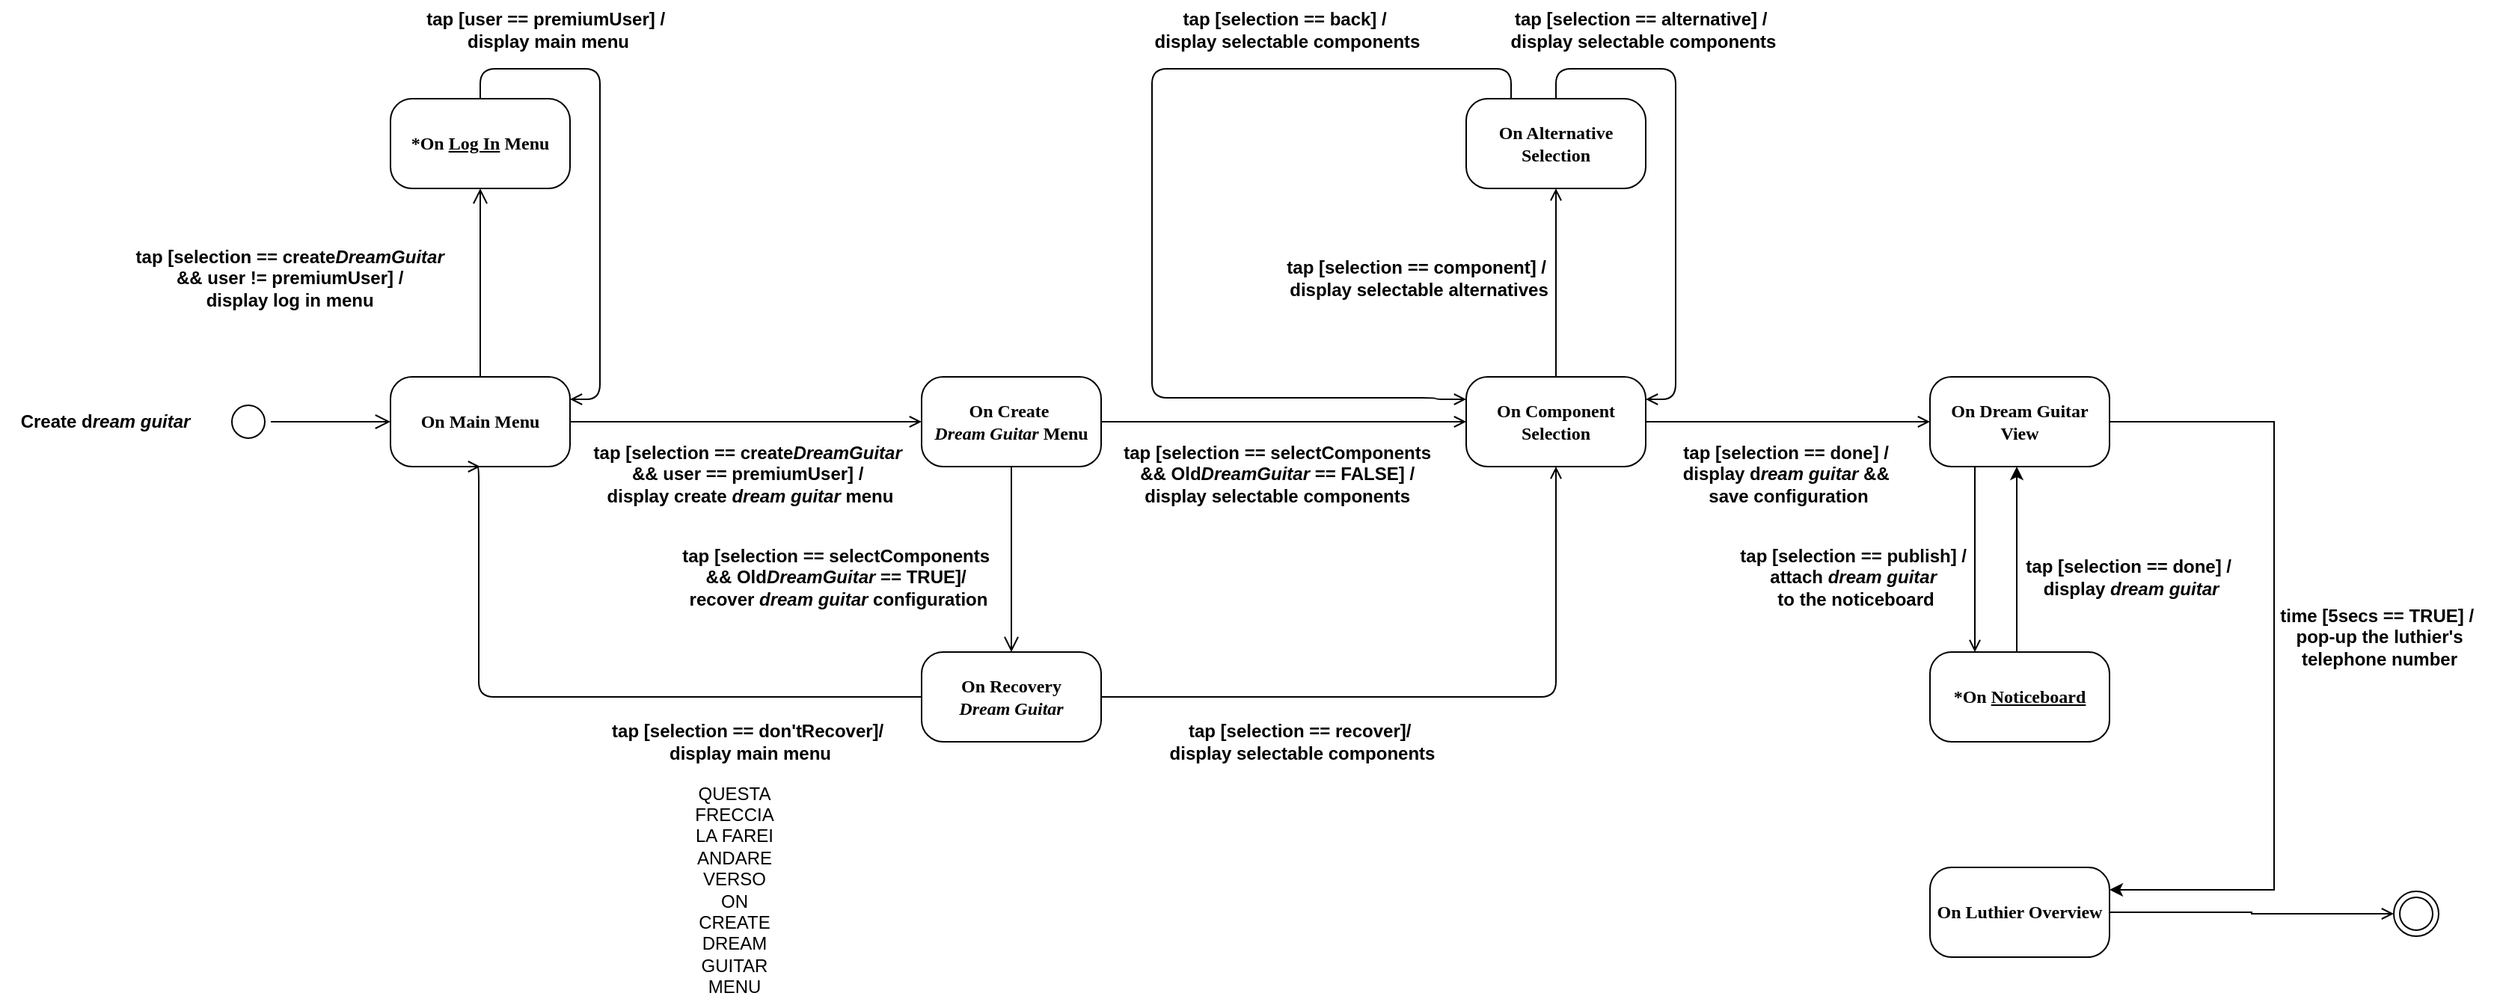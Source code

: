 <mxfile version="25.0.1">
  <diagram name="Page-1" id="58cdce13-f638-feb5-8d6f-7d28b1aa9fa0">
    <mxGraphModel dx="1032" dy="539" grid="1" gridSize="10" guides="1" tooltips="1" connect="1" arrows="1" fold="1" page="1" pageScale="1" pageWidth="1700" pageHeight="1100" background="none" math="0" shadow="0">
      <root>
        <mxCell id="0" />
        <mxCell id="1" parent="0" />
        <mxCell id="382b91b5511bd0f7-1" value="" style="ellipse;html=1;shape=startState;rounded=1;shadow=0;comic=0;labelBackgroundColor=none;fontFamily=Verdana;fontSize=12;align=center;direction=south;" parent="1" vertex="1">
          <mxGeometry x="181" y="321" width="30" height="30" as="geometry" />
        </mxCell>
        <mxCell id="5QsQOhjldrLPA7mB9u9R-50" style="edgeStyle=orthogonalEdgeStyle;rounded=0;orthogonalLoop=1;jettySize=auto;html=1;exitX=1;exitY=0.5;exitDx=0;exitDy=0;entryX=0;entryY=0.5;entryDx=0;entryDy=0;endArrow=open;endFill=0;" parent="1" source="382b91b5511bd0f7-6" target="5QsQOhjldrLPA7mB9u9R-49" edge="1">
          <mxGeometry relative="1" as="geometry" />
        </mxCell>
        <mxCell id="382b91b5511bd0f7-6" value="&lt;b&gt;On Main Menu&lt;/b&gt;" style="rounded=1;whiteSpace=wrap;html=1;arcSize=24;shadow=0;comic=0;labelBackgroundColor=none;fontFamily=Verdana;fontSize=12;align=center;" parent="1" vertex="1">
          <mxGeometry x="291" y="306" width="120" height="60" as="geometry" />
        </mxCell>
        <mxCell id="2a3bc250acf0617d-9" style="edgeStyle=orthogonalEdgeStyle;html=1;labelBackgroundColor=none;endArrow=open;endSize=8;fontFamily=Verdana;fontSize=12;align=left;fontColor=default;" parent="1" source="382b91b5511bd0f7-1" target="382b91b5511bd0f7-6" edge="1">
          <mxGeometry relative="1" as="geometry" />
        </mxCell>
        <mxCell id="5QsQOhjldrLPA7mB9u9R-30" style="edgeStyle=orthogonalEdgeStyle;rounded=1;orthogonalLoop=1;jettySize=auto;html=1;entryX=0.5;entryY=1;entryDx=0;entryDy=0;curved=0;endArrow=open;endFill=0;" parent="1" source="5QsQOhjldrLPA7mB9u9R-1" target="5QsQOhjldrLPA7mB9u9R-6" edge="1">
          <mxGeometry relative="1" as="geometry" />
        </mxCell>
        <mxCell id="5QsQOhjldrLPA7mB9u9R-54" style="edgeStyle=orthogonalEdgeStyle;rounded=1;orthogonalLoop=1;jettySize=auto;html=1;exitX=0;exitY=0.5;exitDx=0;exitDy=0;entryX=0.5;entryY=1;entryDx=0;entryDy=0;curved=0;endArrow=open;endFill=0;" parent="1" source="5QsQOhjldrLPA7mB9u9R-1" target="382b91b5511bd0f7-6" edge="1">
          <mxGeometry relative="1" as="geometry">
            <mxPoint x="640" y="520" as="targetPoint" />
            <Array as="points">
              <mxPoint x="350" y="520" />
              <mxPoint x="350" y="366" />
            </Array>
          </mxGeometry>
        </mxCell>
        <mxCell id="5QsQOhjldrLPA7mB9u9R-1" value="&lt;b&gt;On Recovery&lt;/b&gt;&lt;div&gt;&lt;b&gt;&lt;i&gt;Dream Guitar&lt;/i&gt;&lt;/b&gt;&lt;/div&gt;" style="rounded=1;whiteSpace=wrap;html=1;arcSize=24;shadow=0;comic=0;labelBackgroundColor=none;fontFamily=Verdana;fontSize=12;align=center;" parent="1" vertex="1">
          <mxGeometry x="646" y="490" width="120" height="60" as="geometry" />
        </mxCell>
        <mxCell id="5QsQOhjldrLPA7mB9u9R-2" style="edgeStyle=orthogonalEdgeStyle;html=1;labelBackgroundColor=none;endArrow=open;endSize=8;fontFamily=Verdana;fontSize=12;align=left;fontColor=default;exitX=0.5;exitY=1;exitDx=0;exitDy=0;" parent="1" source="5QsQOhjldrLPA7mB9u9R-49" target="5QsQOhjldrLPA7mB9u9R-1" edge="1">
          <mxGeometry relative="1" as="geometry">
            <mxPoint x="411" y="336" as="sourcePoint" />
          </mxGeometry>
        </mxCell>
        <mxCell id="5QsQOhjldrLPA7mB9u9R-3" value="&lt;b&gt;Create d&lt;i style=&quot;&quot;&gt;ream guitar&lt;/i&gt;&lt;/b&gt;" style="text;html=1;align=center;verticalAlign=middle;resizable=0;points=[];autosize=1;strokeColor=none;fillColor=none;labelBackgroundColor=none;" parent="1" vertex="1">
          <mxGeometry x="30" y="321" width="140" height="30" as="geometry" />
        </mxCell>
        <mxCell id="5QsQOhjldrLPA7mB9u9R-44" style="edgeStyle=orthogonalEdgeStyle;rounded=1;orthogonalLoop=1;jettySize=auto;html=1;entryX=1;entryY=0.25;entryDx=0;entryDy=0;exitX=0.5;exitY=0;exitDx=0;exitDy=0;curved=0;endArrow=open;endFill=0;" parent="1" source="5QsQOhjldrLPA7mB9u9R-4" target="382b91b5511bd0f7-6" edge="1">
          <mxGeometry relative="1" as="geometry">
            <Array as="points">
              <mxPoint x="351" y="100" />
              <mxPoint x="431" y="100" />
              <mxPoint x="431" y="321" />
            </Array>
          </mxGeometry>
        </mxCell>
        <mxCell id="5QsQOhjldrLPA7mB9u9R-4" value="&lt;b&gt;*On &lt;u&gt;Log In&lt;/u&gt; Menu&lt;/b&gt;" style="rounded=1;whiteSpace=wrap;html=1;arcSize=24;shadow=0;comic=0;labelBackgroundColor=none;fontFamily=Verdana;fontSize=12;align=center;" parent="1" vertex="1">
          <mxGeometry x="291" y="120" width="120" height="60" as="geometry" />
        </mxCell>
        <mxCell id="5QsQOhjldrLPA7mB9u9R-5" style="edgeStyle=orthogonalEdgeStyle;html=1;labelBackgroundColor=none;endArrow=open;endSize=8;fontFamily=Verdana;fontSize=12;align=left;fontColor=default;entryX=0.5;entryY=1;entryDx=0;entryDy=0;exitX=0.5;exitY=0;exitDx=0;exitDy=0;" parent="1" source="382b91b5511bd0f7-6" target="5QsQOhjldrLPA7mB9u9R-4" edge="1">
          <mxGeometry relative="1" as="geometry">
            <mxPoint x="421" y="346" as="sourcePoint" />
            <mxPoint x="501" y="346" as="targetPoint" />
          </mxGeometry>
        </mxCell>
        <mxCell id="5QsQOhjldrLPA7mB9u9R-24" style="edgeStyle=orthogonalEdgeStyle;rounded=0;orthogonalLoop=1;jettySize=auto;html=1;entryX=0.5;entryY=1;entryDx=0;entryDy=0;endArrow=open;endFill=0;labelBackgroundColor=none;fontColor=default;" parent="1" source="5QsQOhjldrLPA7mB9u9R-6" target="5QsQOhjldrLPA7mB9u9R-8" edge="1">
          <mxGeometry relative="1" as="geometry" />
        </mxCell>
        <mxCell id="5QsQOhjldrLPA7mB9u9R-27" style="edgeStyle=orthogonalEdgeStyle;rounded=0;orthogonalLoop=1;jettySize=auto;html=1;exitX=1;exitY=0.5;exitDx=0;exitDy=0;entryX=0;entryY=0.5;entryDx=0;entryDy=0;endArrow=open;endFill=0;labelBackgroundColor=none;fontColor=default;" parent="1" source="5QsQOhjldrLPA7mB9u9R-6" target="5QsQOhjldrLPA7mB9u9R-15" edge="1">
          <mxGeometry relative="1" as="geometry" />
        </mxCell>
        <mxCell id="5QsQOhjldrLPA7mB9u9R-6" value="&lt;b&gt;On Component Selection&lt;/b&gt;" style="rounded=1;whiteSpace=wrap;html=1;arcSize=24;shadow=0;comic=0;labelBackgroundColor=none;fontFamily=Verdana;fontSize=12;align=center;" parent="1" vertex="1">
          <mxGeometry x="1010" y="306" width="120" height="60" as="geometry" />
        </mxCell>
        <mxCell id="5QsQOhjldrLPA7mB9u9R-36" style="edgeStyle=orthogonalEdgeStyle;rounded=1;orthogonalLoop=1;jettySize=auto;html=1;exitX=0.5;exitY=0;exitDx=0;exitDy=0;entryX=1;entryY=0.25;entryDx=0;entryDy=0;curved=0;endArrow=open;endFill=0;" parent="1" source="5QsQOhjldrLPA7mB9u9R-8" target="5QsQOhjldrLPA7mB9u9R-6" edge="1">
          <mxGeometry relative="1" as="geometry">
            <Array as="points">
              <mxPoint x="1070" y="100" />
              <mxPoint x="1150" y="100" />
              <mxPoint x="1150" y="321" />
            </Array>
          </mxGeometry>
        </mxCell>
        <mxCell id="5QsQOhjldrLPA7mB9u9R-56" style="edgeStyle=orthogonalEdgeStyle;rounded=1;orthogonalLoop=1;jettySize=auto;html=1;exitX=0.25;exitY=0;exitDx=0;exitDy=0;entryX=0;entryY=0.25;entryDx=0;entryDy=0;endArrow=open;endFill=0;curved=0;" parent="1" source="5QsQOhjldrLPA7mB9u9R-8" target="5QsQOhjldrLPA7mB9u9R-6" edge="1">
          <mxGeometry relative="1" as="geometry">
            <Array as="points">
              <mxPoint x="1040" y="100" />
              <mxPoint x="800" y="100" />
              <mxPoint x="800" y="320" />
              <mxPoint x="990" y="320" />
            </Array>
          </mxGeometry>
        </mxCell>
        <mxCell id="5QsQOhjldrLPA7mB9u9R-8" value="&lt;b&gt;On Alternative Selection&lt;/b&gt;" style="rounded=1;whiteSpace=wrap;html=1;arcSize=24;shadow=0;comic=0;labelBackgroundColor=none;fontFamily=Verdana;fontSize=12;align=center;" parent="1" vertex="1">
          <mxGeometry x="1010" y="120" width="120" height="60" as="geometry" />
        </mxCell>
        <mxCell id="5QsQOhjldrLPA7mB9u9R-58" style="edgeStyle=orthogonalEdgeStyle;rounded=0;orthogonalLoop=1;jettySize=auto;html=1;exitX=0.5;exitY=1;exitDx=0;exitDy=0;entryX=0.5;entryY=0;entryDx=0;entryDy=0;endArrow=open;endFill=0;" parent="1" edge="1">
          <mxGeometry relative="1" as="geometry">
            <mxPoint x="1350" y="366" as="sourcePoint" />
            <mxPoint x="1350" y="490" as="targetPoint" />
          </mxGeometry>
        </mxCell>
        <mxCell id="5QsQOhjldrLPA7mB9u9R-59" style="edgeStyle=orthogonalEdgeStyle;rounded=0;orthogonalLoop=1;jettySize=auto;html=1;exitX=1;exitY=0.5;exitDx=0;exitDy=0;entryX=1;entryY=0.25;entryDx=0;entryDy=0;" parent="1" source="5QsQOhjldrLPA7mB9u9R-15" target="5QsQOhjldrLPA7mB9u9R-20" edge="1">
          <mxGeometry relative="1" as="geometry">
            <Array as="points">
              <mxPoint x="1550" y="336" />
              <mxPoint x="1550" y="649" />
            </Array>
          </mxGeometry>
        </mxCell>
        <mxCell id="5QsQOhjldrLPA7mB9u9R-15" value="&lt;b&gt;On Dream Guitar View&lt;/b&gt;" style="rounded=1;whiteSpace=wrap;html=1;arcSize=24;shadow=0;comic=0;labelBackgroundColor=none;fontFamily=Verdana;fontSize=12;align=center;" parent="1" vertex="1">
          <mxGeometry x="1320" y="306" width="120" height="60" as="geometry" />
        </mxCell>
        <mxCell id="5QsQOhjldrLPA7mB9u9R-61" style="edgeStyle=orthogonalEdgeStyle;rounded=0;orthogonalLoop=1;jettySize=auto;html=1;exitX=0.75;exitY=0;exitDx=0;exitDy=0;entryX=0.75;entryY=1;entryDx=0;entryDy=0;" parent="1" edge="1">
          <mxGeometry relative="1" as="geometry">
            <mxPoint x="1378" y="490" as="sourcePoint" />
            <mxPoint x="1378" y="366" as="targetPoint" />
          </mxGeometry>
        </mxCell>
        <mxCell id="5QsQOhjldrLPA7mB9u9R-18" value="&lt;b&gt;*On &lt;u&gt;Noticeboard&lt;/u&gt;&lt;/b&gt;" style="rounded=1;whiteSpace=wrap;html=1;arcSize=24;shadow=0;comic=0;labelBackgroundColor=none;fontFamily=Verdana;fontSize=12;align=center;" parent="1" vertex="1">
          <mxGeometry x="1320" y="490" width="120" height="60" as="geometry" />
        </mxCell>
        <mxCell id="5QsQOhjldrLPA7mB9u9R-20" value="&lt;b&gt;On Luthier Overview&lt;/b&gt;" style="rounded=1;whiteSpace=wrap;html=1;arcSize=24;shadow=0;comic=0;labelBackgroundColor=none;fontFamily=Verdana;fontSize=12;align=center;" parent="1" vertex="1">
          <mxGeometry x="1320" y="634" width="120" height="60" as="geometry" />
        </mxCell>
        <mxCell id="5QsQOhjldrLPA7mB9u9R-28" value="" style="ellipse;html=1;shape=endState;labelBackgroundColor=none;" parent="1" vertex="1">
          <mxGeometry x="1630" y="650" width="30" height="30" as="geometry" />
        </mxCell>
        <mxCell id="5QsQOhjldrLPA7mB9u9R-29" style="edgeStyle=orthogonalEdgeStyle;rounded=0;orthogonalLoop=1;jettySize=auto;html=1;endArrow=open;endFill=0;exitX=1;exitY=0.5;exitDx=0;exitDy=0;labelBackgroundColor=none;fontColor=default;" parent="1" source="5QsQOhjldrLPA7mB9u9R-20" target="5QsQOhjldrLPA7mB9u9R-28" edge="1">
          <mxGeometry relative="1" as="geometry">
            <mxPoint x="1440" y="665" as="sourcePoint" />
            <mxPoint x="1251" y="665" as="targetPoint" />
          </mxGeometry>
        </mxCell>
        <mxCell id="5QsQOhjldrLPA7mB9u9R-33" value="&lt;b&gt;tap [selection == create&lt;i&gt;DreamGuitar&lt;/i&gt;&amp;nbsp;&lt;/b&gt;&lt;div&gt;&lt;b&gt;&amp;amp;&amp;amp;&amp;nbsp;&lt;/b&gt;&lt;b style=&quot;background-color: initial;&quot;&gt;user == premiumUser] &lt;/b&gt;&lt;b style=&quot;background-color: initial;&quot;&gt;/&amp;nbsp;&lt;/b&gt;&lt;div&gt;&lt;div&gt;&lt;b&gt;display create &lt;i&gt;dream guitar&lt;/i&gt; menu&lt;/b&gt;&lt;/div&gt;&lt;/div&gt;&lt;/div&gt;" style="text;html=1;align=center;verticalAlign=middle;resizable=0;points=[];autosize=1;strokeColor=none;fillColor=none;" parent="1" vertex="1">
          <mxGeometry x="416" y="341" width="230" height="60" as="geometry" />
        </mxCell>
        <mxCell id="5QsQOhjldrLPA7mB9u9R-34" value="&lt;b&gt;tap [selection == component] /&amp;nbsp;&lt;/b&gt;&lt;div&gt;&lt;b&gt;display&amp;nbsp;&lt;/b&gt;&lt;span style=&quot;background-color: initial;&quot;&gt;&lt;b&gt;selectable&amp;nbsp;&lt;/b&gt;&lt;/span&gt;&lt;b style=&quot;background-color: initial;&quot;&gt;alternatives&lt;/b&gt;&lt;/div&gt;" style="text;html=1;align=center;verticalAlign=middle;resizable=0;points=[];autosize=1;strokeColor=none;fillColor=none;" parent="1" vertex="1">
          <mxGeometry x="878" y="220" width="200" height="40" as="geometry" />
        </mxCell>
        <mxCell id="5QsQOhjldrLPA7mB9u9R-35" value="&lt;b&gt;tap [selection == alternative] /&amp;nbsp;&lt;/b&gt;&lt;div&gt;&lt;b&gt;display&amp;nbsp;&lt;/b&gt;&lt;span style=&quot;background-color: initial;&quot;&gt;&lt;b&gt;selectable&amp;nbsp;&lt;/b&gt;&lt;/span&gt;&lt;b style=&quot;background-color: initial;&quot;&gt;components&lt;/b&gt;&lt;/div&gt;" style="text;html=1;align=center;verticalAlign=middle;resizable=0;points=[];autosize=1;strokeColor=none;fillColor=none;" parent="1" vertex="1">
          <mxGeometry x="1028" y="54" width="200" height="40" as="geometry" />
        </mxCell>
        <mxCell id="5QsQOhjldrLPA7mB9u9R-37" value="&lt;b&gt;tap [selection == done] /&amp;nbsp;&lt;/b&gt;&lt;div&gt;&lt;b&gt;display d&lt;i&gt;ream guitar &lt;/i&gt;&amp;amp;&amp;amp;&amp;nbsp;&lt;/b&gt;&lt;/div&gt;&lt;div&gt;&lt;b&gt;save configuration&lt;/b&gt;&lt;/div&gt;" style="text;html=1;align=center;verticalAlign=middle;resizable=0;points=[];autosize=1;strokeColor=none;fillColor=none;" parent="1" vertex="1">
          <mxGeometry x="1145" y="341" width="160" height="60" as="geometry" />
        </mxCell>
        <mxCell id="5QsQOhjldrLPA7mB9u9R-38" value="&lt;b&gt;tap [selection == publish] /&amp;nbsp;&lt;/b&gt;&lt;div&gt;&lt;b&gt;attach&amp;nbsp;&lt;i&gt;dream guitar&amp;nbsp;&lt;/i&gt;&lt;/b&gt;&lt;/div&gt;&lt;div&gt;&lt;b&gt;to the noticeboard&lt;/b&gt;&lt;/div&gt;" style="text;html=1;align=center;verticalAlign=middle;resizable=0;points=[];autosize=1;strokeColor=none;fillColor=none;" parent="1" vertex="1">
          <mxGeometry x="1180" y="410" width="180" height="60" as="geometry" />
        </mxCell>
        <mxCell id="5QsQOhjldrLPA7mB9u9R-41" value="&lt;b&gt;tap [selection == done] /&amp;nbsp;&lt;/b&gt;&lt;div&gt;&lt;b&gt;display &lt;i&gt;dream guitar&lt;/i&gt;&lt;/b&gt;&lt;/div&gt;" style="text;html=1;align=center;verticalAlign=middle;resizable=0;points=[];autosize=1;strokeColor=none;fillColor=none;" parent="1" vertex="1">
          <mxGeometry x="1374" y="420" width="160" height="40" as="geometry" />
        </mxCell>
        <mxCell id="5QsQOhjldrLPA7mB9u9R-45" value="&lt;b&gt;tap [user == premiumUser] /&amp;nbsp;&lt;/b&gt;&lt;div&gt;&lt;b&gt;display main menu&lt;/b&gt;&lt;/div&gt;" style="text;html=1;align=center;verticalAlign=middle;resizable=0;points=[];autosize=1;strokeColor=none;fillColor=none;" parent="1" vertex="1">
          <mxGeometry x="301" y="54" width="190" height="40" as="geometry" />
        </mxCell>
        <mxCell id="5QsQOhjldrLPA7mB9u9R-47" value="&lt;b&gt;tap [&lt;/b&gt;&lt;b&gt;selection == selectComponents&amp;nbsp;&lt;br&gt;&lt;/b&gt;&lt;b style=&quot;background-color: initial;&quot;&gt;&amp;amp;&amp;amp;&amp;nbsp;&lt;/b&gt;&lt;b style=&quot;background-color: initial;&quot;&gt;Old&lt;i&gt;DreamGuitar&amp;nbsp;&lt;/i&gt;== TRUE&lt;/b&gt;&lt;b&gt;]&lt;/b&gt;&lt;b style=&quot;background-color: initial;&quot;&gt;/&amp;nbsp;&lt;/b&gt;&lt;div&gt;&lt;b&gt;recover &lt;i&gt;dream guitar &lt;/i&gt;configuration&lt;/b&gt;&lt;/div&gt;" style="text;html=1;align=center;verticalAlign=middle;resizable=0;points=[];autosize=1;strokeColor=none;fillColor=none;" parent="1" vertex="1">
          <mxGeometry x="475" y="410" width="230" height="60" as="geometry" />
        </mxCell>
        <mxCell id="5QsQOhjldrLPA7mB9u9R-48" value="&lt;b&gt;tap [selection == create&lt;i&gt;DreamGuitar&lt;/i&gt;&amp;nbsp;&lt;/b&gt;&lt;div&gt;&lt;b&gt;&amp;amp;&amp;amp;&amp;nbsp;&lt;/b&gt;&lt;b style=&quot;background-color: initial;&quot;&gt;user != premiumUser] &lt;/b&gt;&lt;b style=&quot;background-color: initial;&quot;&gt;/&amp;nbsp;&lt;/b&gt;&lt;div&gt;&lt;div&gt;&lt;b style=&quot;background-color: initial;&quot;&gt;display log in menu&lt;/b&gt;&lt;b style=&quot;background-color: initial;&quot;&gt;&amp;nbsp;&lt;/b&gt;&lt;/div&gt;&lt;/div&gt;&lt;/div&gt;" style="text;html=1;align=center;verticalAlign=middle;resizable=0;points=[];autosize=1;strokeColor=none;fillColor=none;" parent="1" vertex="1">
          <mxGeometry x="110" y="210" width="230" height="60" as="geometry" />
        </mxCell>
        <mxCell id="5QsQOhjldrLPA7mB9u9R-51" style="edgeStyle=orthogonalEdgeStyle;rounded=0;orthogonalLoop=1;jettySize=auto;html=1;exitX=1;exitY=0.5;exitDx=0;exitDy=0;entryX=0;entryY=0.5;entryDx=0;entryDy=0;endArrow=open;endFill=0;" parent="1" source="5QsQOhjldrLPA7mB9u9R-49" target="5QsQOhjldrLPA7mB9u9R-6" edge="1">
          <mxGeometry relative="1" as="geometry" />
        </mxCell>
        <mxCell id="5QsQOhjldrLPA7mB9u9R-49" value="&lt;b&gt;On Create&amp;nbsp;&lt;/b&gt;&lt;div&gt;&lt;b&gt;&lt;i&gt;Dream Guitar &lt;/i&gt;Menu&lt;/b&gt;&lt;/div&gt;" style="rounded=1;whiteSpace=wrap;html=1;arcSize=24;shadow=0;comic=0;labelBackgroundColor=none;fontFamily=Verdana;fontSize=12;align=center;" parent="1" vertex="1">
          <mxGeometry x="646" y="306" width="120" height="60" as="geometry" />
        </mxCell>
        <mxCell id="5QsQOhjldrLPA7mB9u9R-52" value="&lt;b&gt;tap [&lt;/b&gt;&lt;b&gt;selection == selectComponents&amp;nbsp;&lt;br&gt;&lt;/b&gt;&lt;b style=&quot;background-color: initial;&quot;&gt;&amp;amp;&amp;amp;&amp;nbsp;&lt;/b&gt;&lt;b style=&quot;background-color: initial;&quot;&gt;Old&lt;i&gt;DreamGuitar &lt;/i&gt;== FALSE&lt;/b&gt;&lt;b style=&quot;background-color: initial;&quot;&gt;] &lt;/b&gt;&lt;b style=&quot;background-color: initial;&quot;&gt;/&amp;nbsp;&lt;/b&gt;&lt;div&gt;&lt;div&gt;&lt;div&gt;&lt;b&gt;display&amp;nbsp;&lt;/b&gt;&lt;span style=&quot;background-color: initial;&quot;&gt;&lt;b&gt;selectable&amp;nbsp;&lt;/b&gt;&lt;/span&gt;&lt;b style=&quot;background-color: initial;&quot;&gt;components&amp;nbsp;&lt;/b&gt;&lt;/div&gt;&lt;/div&gt;&lt;/div&gt;" style="text;html=1;align=center;verticalAlign=middle;resizable=0;points=[];autosize=1;strokeColor=none;fillColor=none;" parent="1" vertex="1">
          <mxGeometry x="770" y="341" width="230" height="60" as="geometry" />
        </mxCell>
        <mxCell id="5QsQOhjldrLPA7mB9u9R-53" value="&lt;b&gt;tap [&lt;/b&gt;&lt;b&gt;selection == recover&lt;/b&gt;&lt;b&gt;]&lt;/b&gt;&lt;b style=&quot;background-color: initial;&quot;&gt;/&amp;nbsp;&lt;/b&gt;&lt;div&gt;&lt;b&gt;display&amp;nbsp;&lt;/b&gt;&lt;span style=&quot;background-color: initial;&quot;&gt;&lt;b&gt;selectable&amp;nbsp;&lt;/b&gt;&lt;/span&gt;&lt;b style=&quot;background-color: initial;&quot;&gt;components&lt;/b&gt;&lt;/div&gt;" style="text;html=1;align=center;verticalAlign=middle;resizable=0;points=[];autosize=1;strokeColor=none;fillColor=none;" parent="1" vertex="1">
          <mxGeometry x="800" y="530" width="200" height="40" as="geometry" />
        </mxCell>
        <mxCell id="5QsQOhjldrLPA7mB9u9R-55" value="&lt;b&gt;tap [&lt;/b&gt;&lt;b&gt;selection == don&#39;tRecover&lt;/b&gt;&lt;b&gt;]&lt;/b&gt;&lt;b style=&quot;background-color: initial;&quot;&gt;/&amp;nbsp;&lt;/b&gt;&lt;div&gt;&lt;b&gt;display main menu&lt;/b&gt;&lt;/div&gt;" style="text;html=1;align=center;verticalAlign=middle;resizable=0;points=[];autosize=1;strokeColor=none;fillColor=none;" parent="1" vertex="1">
          <mxGeometry x="426" y="530" width="210" height="40" as="geometry" />
        </mxCell>
        <mxCell id="5QsQOhjldrLPA7mB9u9R-57" value="&lt;b&gt;tap [selection == back] /&amp;nbsp;&lt;/b&gt;&lt;div&gt;&lt;b&gt;display&amp;nbsp;&lt;/b&gt;&lt;span style=&quot;background-color: initial;&quot;&gt;&lt;b&gt;selectable&amp;nbsp;&lt;/b&gt;&lt;/span&gt;&lt;b style=&quot;background-color: initial;&quot;&gt;components&lt;/b&gt;&lt;/div&gt;" style="text;html=1;align=center;verticalAlign=middle;resizable=0;points=[];autosize=1;strokeColor=none;fillColor=none;" parent="1" vertex="1">
          <mxGeometry x="790" y="54" width="200" height="40" as="geometry" />
        </mxCell>
        <mxCell id="5QsQOhjldrLPA7mB9u9R-60" value="&lt;b&gt;time [5secs == TRUE] /&amp;nbsp;&lt;/b&gt;&lt;div&gt;&lt;b&gt;pop-up the luthier&#39;s&lt;/b&gt;&lt;/div&gt;&lt;div&gt;&lt;b&gt;telephone number&lt;/b&gt;&lt;/div&gt;" style="text;html=1;align=center;verticalAlign=middle;resizable=0;points=[];autosize=1;strokeColor=none;fillColor=none;" parent="1" vertex="1">
          <mxGeometry x="1540" y="450" width="160" height="60" as="geometry" />
        </mxCell>
        <mxCell id="_YAxoa8jRwb9HQB3zMHA-1" value="QUESTA FRECCIA LA FAREI ANDARE VERSO ON CREATE DREAM GUITAR MENU" style="text;html=1;align=center;verticalAlign=middle;whiteSpace=wrap;rounded=0;" vertex="1" parent="1">
          <mxGeometry x="491" y="634" width="60" height="30" as="geometry" />
        </mxCell>
      </root>
    </mxGraphModel>
  </diagram>
</mxfile>
